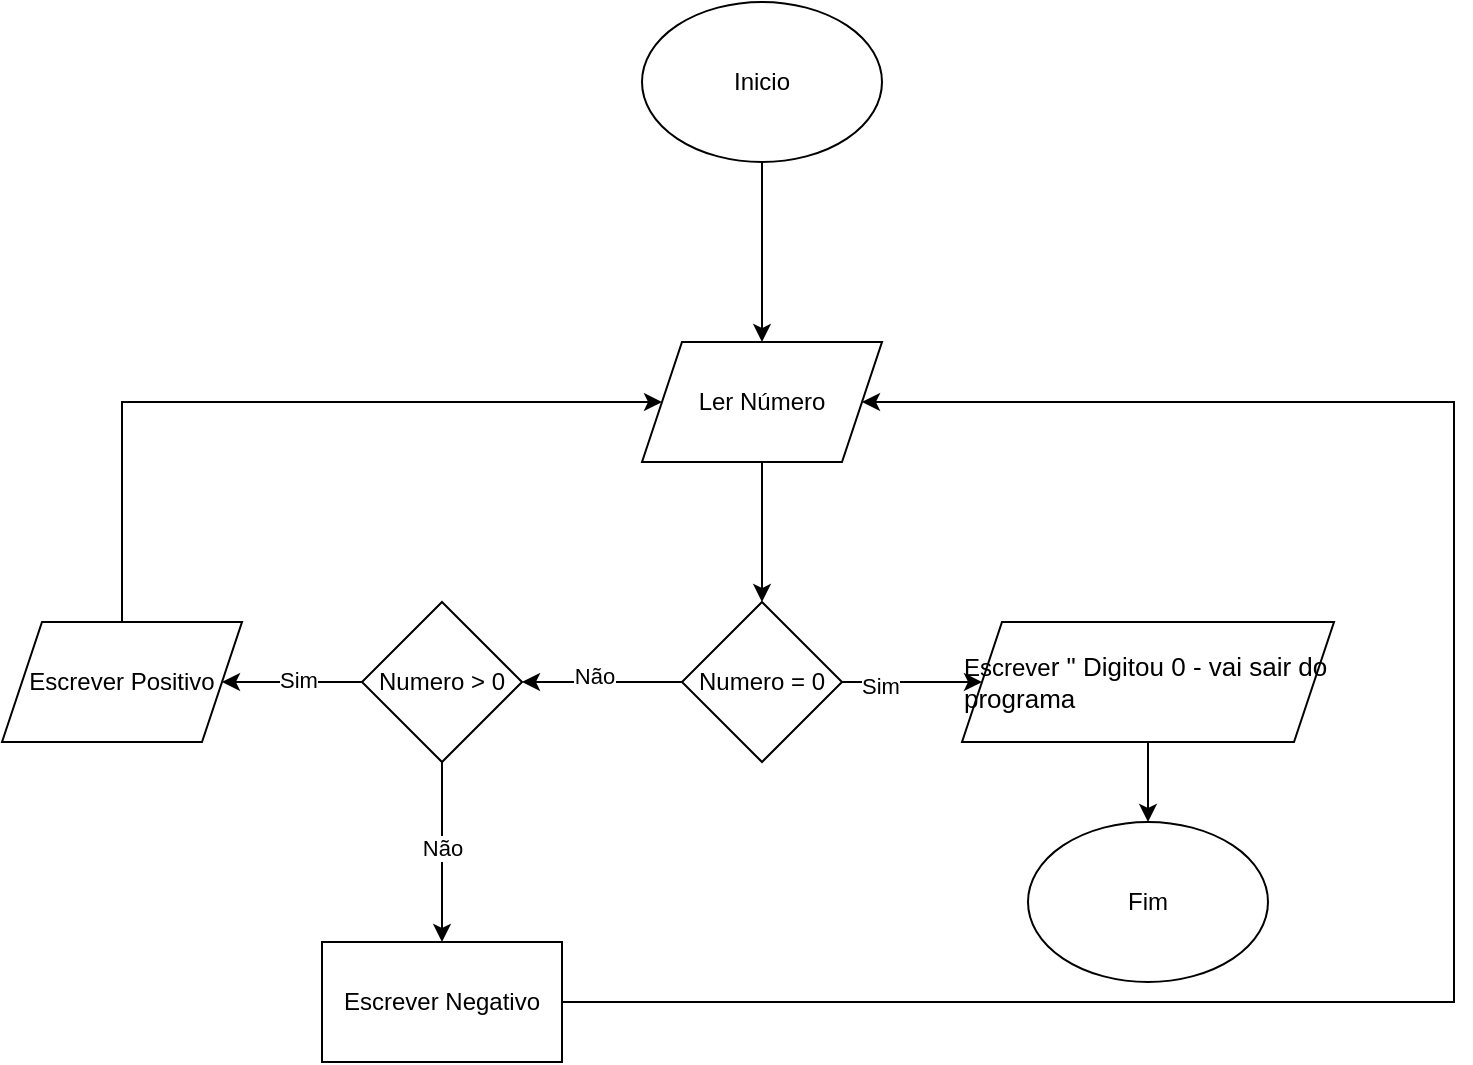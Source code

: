 <mxfile version="28.2.4">
  <diagram name="Página-1" id="Ul41xHy30nwsLE424rLE">
    <mxGraphModel dx="1371" dy="788" grid="1" gridSize="10" guides="1" tooltips="1" connect="1" arrows="1" fold="1" page="1" pageScale="1" pageWidth="827" pageHeight="1169" math="0" shadow="0">
      <root>
        <mxCell id="0" />
        <mxCell id="1" parent="0" />
        <mxCell id="NQ4Uzf_rgghwaT_InINO-3" value="" style="edgeStyle=orthogonalEdgeStyle;rounded=0;orthogonalLoop=1;jettySize=auto;html=1;" edge="1" parent="1" source="NQ4Uzf_rgghwaT_InINO-1" target="NQ4Uzf_rgghwaT_InINO-2">
          <mxGeometry relative="1" as="geometry" />
        </mxCell>
        <mxCell id="NQ4Uzf_rgghwaT_InINO-1" value="Inicio" style="ellipse;whiteSpace=wrap;html=1;" vertex="1" parent="1">
          <mxGeometry x="354" y="50" width="120" height="80" as="geometry" />
        </mxCell>
        <mxCell id="NQ4Uzf_rgghwaT_InINO-5" value="" style="edgeStyle=orthogonalEdgeStyle;rounded=0;orthogonalLoop=1;jettySize=auto;html=1;" edge="1" parent="1" source="NQ4Uzf_rgghwaT_InINO-2" target="NQ4Uzf_rgghwaT_InINO-4">
          <mxGeometry relative="1" as="geometry" />
        </mxCell>
        <mxCell id="NQ4Uzf_rgghwaT_InINO-2" value="Ler Número" style="shape=parallelogram;perimeter=parallelogramPerimeter;whiteSpace=wrap;html=1;fixedSize=1;" vertex="1" parent="1">
          <mxGeometry x="354" y="220" width="120" height="60" as="geometry" />
        </mxCell>
        <mxCell id="NQ4Uzf_rgghwaT_InINO-7" value="" style="edgeStyle=orthogonalEdgeStyle;rounded=0;orthogonalLoop=1;jettySize=auto;html=1;" edge="1" parent="1" source="NQ4Uzf_rgghwaT_InINO-4" target="NQ4Uzf_rgghwaT_InINO-6">
          <mxGeometry relative="1" as="geometry" />
        </mxCell>
        <mxCell id="NQ4Uzf_rgghwaT_InINO-21" value="Sim" style="edgeLabel;html=1;align=center;verticalAlign=middle;resizable=0;points=[];" vertex="1" connectable="0" parent="NQ4Uzf_rgghwaT_InINO-7">
          <mxGeometry x="-0.457" y="-2" relative="1" as="geometry">
            <mxPoint as="offset" />
          </mxGeometry>
        </mxCell>
        <mxCell id="NQ4Uzf_rgghwaT_InINO-9" value="" style="edgeStyle=orthogonalEdgeStyle;rounded=0;orthogonalLoop=1;jettySize=auto;html=1;" edge="1" parent="1" source="NQ4Uzf_rgghwaT_InINO-4" target="NQ4Uzf_rgghwaT_InINO-8">
          <mxGeometry relative="1" as="geometry" />
        </mxCell>
        <mxCell id="NQ4Uzf_rgghwaT_InINO-20" value="Não" style="edgeLabel;html=1;align=center;verticalAlign=middle;resizable=0;points=[];" vertex="1" connectable="0" parent="NQ4Uzf_rgghwaT_InINO-9">
          <mxGeometry x="0.1" y="-3" relative="1" as="geometry">
            <mxPoint as="offset" />
          </mxGeometry>
        </mxCell>
        <mxCell id="NQ4Uzf_rgghwaT_InINO-4" value="Numero = 0" style="rhombus;whiteSpace=wrap;html=1;" vertex="1" parent="1">
          <mxGeometry x="374" y="350" width="80" height="80" as="geometry" />
        </mxCell>
        <mxCell id="NQ4Uzf_rgghwaT_InINO-17" style="edgeStyle=orthogonalEdgeStyle;rounded=0;orthogonalLoop=1;jettySize=auto;html=1;" edge="1" parent="1" source="NQ4Uzf_rgghwaT_InINO-6" target="NQ4Uzf_rgghwaT_InINO-16">
          <mxGeometry relative="1" as="geometry" />
        </mxCell>
        <mxCell id="NQ4Uzf_rgghwaT_InINO-6" value="&lt;div style=&quot;text-align: left;&quot;&gt;&lt;span style=&quot;background-color: transparent; color: light-dark(rgb(0, 0, 0), rgb(255, 255, 255));&quot;&gt;Escreve&lt;/span&gt;&lt;font style=&quot;background-color: transparent; color: light-dark(rgb(0, 0, 0), rgb(255, 255, 255)); font-size: 13px;&quot;&gt;r &quot; Digitou 0 - vai sair do programa&lt;/font&gt;&lt;/div&gt;" style="shape=parallelogram;perimeter=parallelogramPerimeter;whiteSpace=wrap;html=1;fixedSize=1;" vertex="1" parent="1">
          <mxGeometry x="514" y="360" width="186" height="60" as="geometry" />
        </mxCell>
        <mxCell id="NQ4Uzf_rgghwaT_InINO-11" value="" style="edgeStyle=orthogonalEdgeStyle;rounded=0;orthogonalLoop=1;jettySize=auto;html=1;" edge="1" parent="1" source="NQ4Uzf_rgghwaT_InINO-8" target="NQ4Uzf_rgghwaT_InINO-10">
          <mxGeometry relative="1" as="geometry" />
        </mxCell>
        <mxCell id="NQ4Uzf_rgghwaT_InINO-19" value="Sim" style="edgeLabel;html=1;align=center;verticalAlign=middle;resizable=0;points=[];" vertex="1" connectable="0" parent="NQ4Uzf_rgghwaT_InINO-11">
          <mxGeometry x="-0.086" y="-1" relative="1" as="geometry">
            <mxPoint as="offset" />
          </mxGeometry>
        </mxCell>
        <mxCell id="NQ4Uzf_rgghwaT_InINO-13" value="" style="edgeStyle=orthogonalEdgeStyle;rounded=0;orthogonalLoop=1;jettySize=auto;html=1;" edge="1" parent="1" source="NQ4Uzf_rgghwaT_InINO-8" target="NQ4Uzf_rgghwaT_InINO-12">
          <mxGeometry relative="1" as="geometry" />
        </mxCell>
        <mxCell id="NQ4Uzf_rgghwaT_InINO-18" value="Não" style="edgeLabel;html=1;align=center;verticalAlign=middle;resizable=0;points=[];" vertex="1" connectable="0" parent="NQ4Uzf_rgghwaT_InINO-13">
          <mxGeometry x="-0.044" relative="1" as="geometry">
            <mxPoint as="offset" />
          </mxGeometry>
        </mxCell>
        <mxCell id="NQ4Uzf_rgghwaT_InINO-8" value="Numero &amp;gt; 0" style="rhombus;whiteSpace=wrap;html=1;" vertex="1" parent="1">
          <mxGeometry x="214" y="350" width="80" height="80" as="geometry" />
        </mxCell>
        <mxCell id="NQ4Uzf_rgghwaT_InINO-14" style="edgeStyle=orthogonalEdgeStyle;rounded=0;orthogonalLoop=1;jettySize=auto;html=1;" edge="1" parent="1" source="NQ4Uzf_rgghwaT_InINO-10" target="NQ4Uzf_rgghwaT_InINO-2">
          <mxGeometry relative="1" as="geometry">
            <Array as="points">
              <mxPoint x="94" y="250" />
            </Array>
          </mxGeometry>
        </mxCell>
        <mxCell id="NQ4Uzf_rgghwaT_InINO-10" value="Escrever Positivo" style="shape=parallelogram;perimeter=parallelogramPerimeter;whiteSpace=wrap;html=1;fixedSize=1;" vertex="1" parent="1">
          <mxGeometry x="34" y="360" width="120" height="60" as="geometry" />
        </mxCell>
        <mxCell id="NQ4Uzf_rgghwaT_InINO-15" style="edgeStyle=orthogonalEdgeStyle;rounded=0;orthogonalLoop=1;jettySize=auto;html=1;" edge="1" parent="1" source="NQ4Uzf_rgghwaT_InINO-12" target="NQ4Uzf_rgghwaT_InINO-2">
          <mxGeometry relative="1" as="geometry">
            <Array as="points">
              <mxPoint x="760" y="550" />
              <mxPoint x="760" y="250" />
            </Array>
          </mxGeometry>
        </mxCell>
        <mxCell id="NQ4Uzf_rgghwaT_InINO-12" value="Escrever Negativo" style="whiteSpace=wrap;html=1;" vertex="1" parent="1">
          <mxGeometry x="194" y="520" width="120" height="60" as="geometry" />
        </mxCell>
        <mxCell id="NQ4Uzf_rgghwaT_InINO-16" value="Fim" style="ellipse;whiteSpace=wrap;html=1;" vertex="1" parent="1">
          <mxGeometry x="547" y="460" width="120" height="80" as="geometry" />
        </mxCell>
      </root>
    </mxGraphModel>
  </diagram>
</mxfile>
